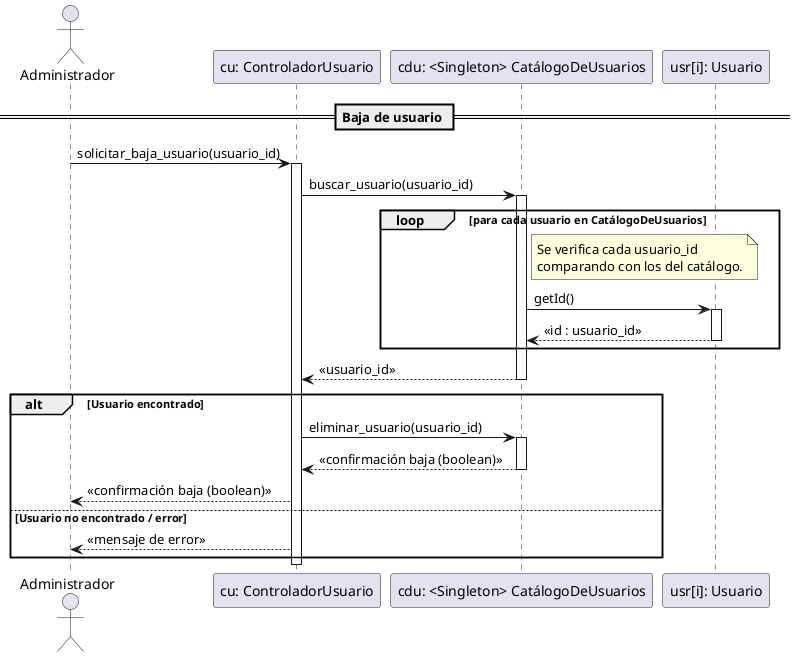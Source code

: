 @startuml
actor Administrador

participant "cu: ControladorUsuario" as CU
participant "cdu: <Singleton> CatálogoDeUsuarios" as CatU
participant "usr[i]: Usuario" as U

== Baja de usuario ==
Administrador -> CU : solicitar_baja_usuario(usuario_id)
activate CU

CU -> CatU : buscar_usuario(usuario_id)
activate CatU

loop para cada usuario en CatálogoDeUsuarios
    note right of CatU
        Se verifica cada usuario_id
        comparando con los del catálogo.
    end note
    CatU -> U : getId()
    activate U
    U --> CatU : <<id : usuario_id>>
    deactivate U
end

CatU --> CU : <<usuario_id>>
deactivate CatU

alt Usuario encontrado
    CU -> CatU : eliminar_usuario(usuario_id)
    activate CatU
    CatU --> CU : <<confirmación baja (boolean)>>
    deactivate CatU
    CU --> Administrador : <<confirmación baja (boolean)>>
else Usuario no encontrado / error
    CU --> Administrador : <<mensaje de error>>
end

deactivate CU
@enduml

